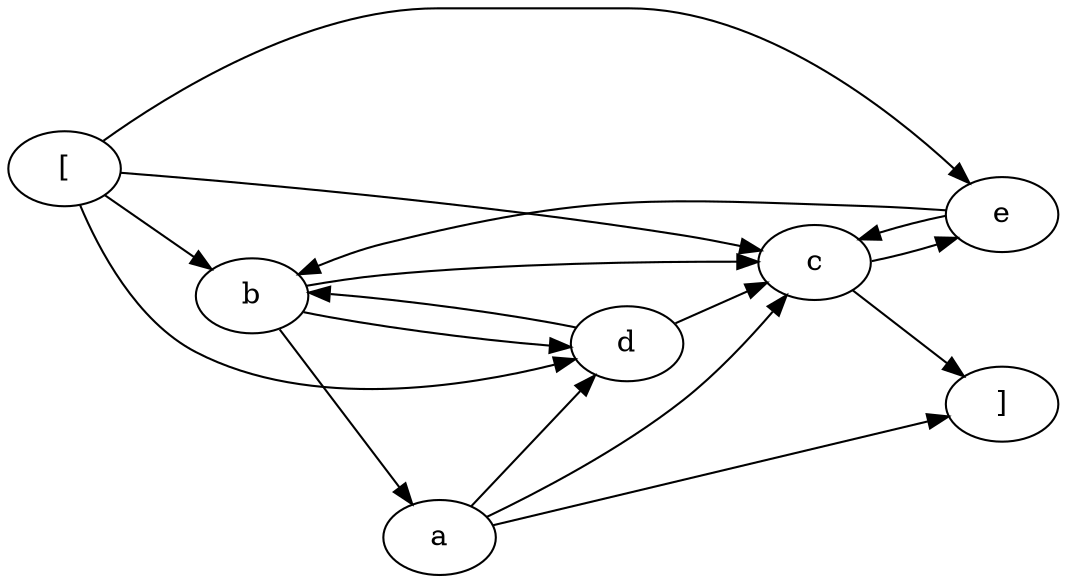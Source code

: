digraph G {
rankdir = LR
label = "";
esg0_vertex0 -> esg0_vertex2;
esg0_vertex0 -> esg0_vertex3;
esg0_vertex0 -> esg0_vertex4;
esg0_vertex0 -> esg0_vertex5;
esg0_vertex1 -> esg0_vertex6;
esg0_vertex3 -> esg0_vertex6;
esg0_vertex1 -> esg0_vertex3;
esg0_vertex1 -> esg0_vertex4;
esg0_vertex2 -> esg0_vertex1;
esg0_vertex2 -> esg0_vertex3;
esg0_vertex2 -> esg0_vertex4;
esg0_vertex3 -> esg0_vertex5;
esg0_vertex4 -> esg0_vertex2;
esg0_vertex4 -> esg0_vertex3;
esg0_vertex5 -> esg0_vertex2;
esg0_vertex5 -> esg0_vertex3;
esg0_vertex0 [label = "["]
esg0_vertex2 [label = "b"]
esg0_vertex3 [label = "c"]
esg0_vertex4 [label = "d"]
esg0_vertex5 [label = "e"]
esg0_vertex1 [label = "a"]
esg0_vertex6 [label = "]"]
}
